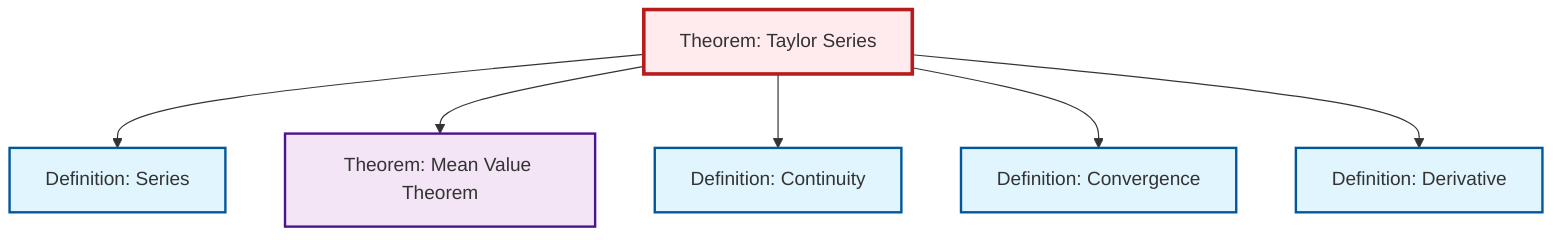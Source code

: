 graph TD
    classDef definition fill:#e1f5fe,stroke:#01579b,stroke-width:2px
    classDef theorem fill:#f3e5f5,stroke:#4a148c,stroke-width:2px
    classDef axiom fill:#fff3e0,stroke:#e65100,stroke-width:2px
    classDef example fill:#e8f5e9,stroke:#1b5e20,stroke-width:2px
    classDef current fill:#ffebee,stroke:#b71c1c,stroke-width:3px
    thm-taylor-series["Theorem: Taylor Series"]:::theorem
    def-convergence["Definition: Convergence"]:::definition
    def-series["Definition: Series"]:::definition
    thm-mean-value["Theorem: Mean Value Theorem"]:::theorem
    def-continuity["Definition: Continuity"]:::definition
    def-derivative["Definition: Derivative"]:::definition
    thm-taylor-series --> def-series
    thm-taylor-series --> thm-mean-value
    thm-taylor-series --> def-continuity
    thm-taylor-series --> def-convergence
    thm-taylor-series --> def-derivative
    class thm-taylor-series current